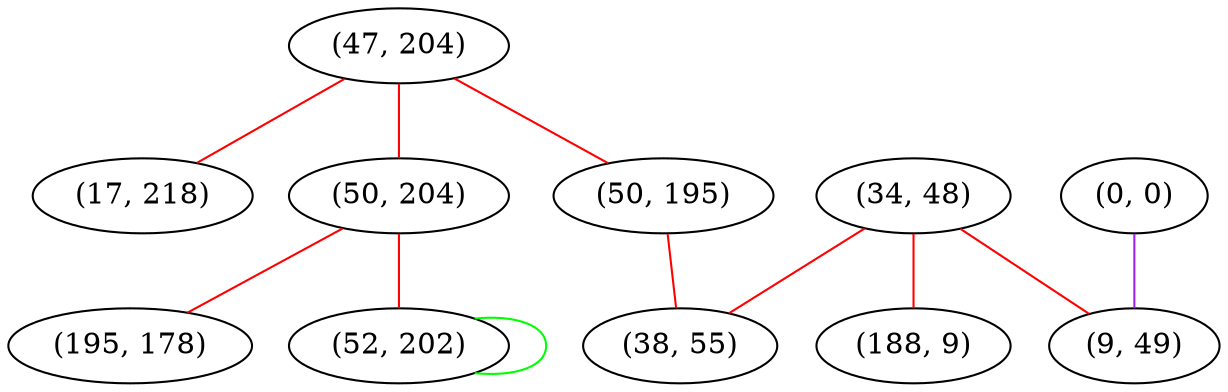 graph "" {
"(47, 204)";
"(34, 48)";
"(0, 0)";
"(50, 195)";
"(50, 204)";
"(188, 9)";
"(52, 202)";
"(195, 178)";
"(38, 55)";
"(9, 49)";
"(17, 218)";
"(47, 204)" -- "(17, 218)"  [color=red, key=0, weight=1];
"(47, 204)" -- "(50, 195)"  [color=red, key=0, weight=1];
"(47, 204)" -- "(50, 204)"  [color=red, key=0, weight=1];
"(34, 48)" -- "(188, 9)"  [color=red, key=0, weight=1];
"(34, 48)" -- "(38, 55)"  [color=red, key=0, weight=1];
"(34, 48)" -- "(9, 49)"  [color=red, key=0, weight=1];
"(0, 0)" -- "(9, 49)"  [color=purple, key=0, weight=4];
"(50, 195)" -- "(38, 55)"  [color=red, key=0, weight=1];
"(50, 204)" -- "(52, 202)"  [color=red, key=0, weight=1];
"(50, 204)" -- "(195, 178)"  [color=red, key=0, weight=1];
"(52, 202)" -- "(52, 202)"  [color=green, key=0, weight=2];
}
